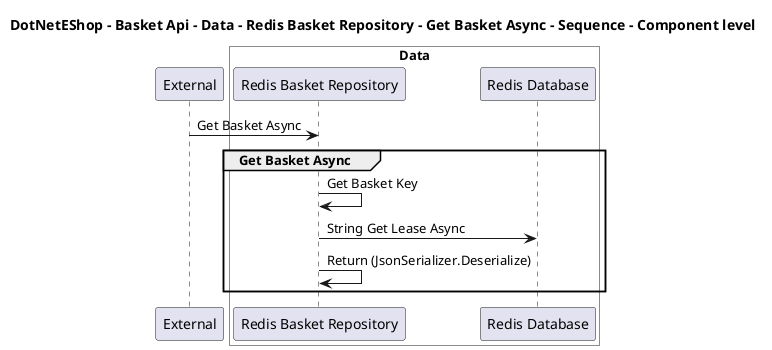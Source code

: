 @startuml

title DotNetEShop - Basket Api - Data - Redis Basket Repository - Get Basket Async - Sequence - Component level

participant "External" as C4InterFlow.SoftwareSystems.ExternalSystem

box "Basket Api" #White
    
box "Data" #White
    participant "Redis Basket Repository" as DotNetEShop.SoftwareSystems.BasketApi.Containers.Data.Components.RedisBasketRepository
    participant "Redis Database" as DotNetEShop.SoftwareSystems.BasketApi.Containers.Data.Components.RedisDatabase
end box

end box


C4InterFlow.SoftwareSystems.ExternalSystem -> DotNetEShop.SoftwareSystems.BasketApi.Containers.Data.Components.RedisBasketRepository : Get Basket Async
group Get Basket Async
DotNetEShop.SoftwareSystems.BasketApi.Containers.Data.Components.RedisBasketRepository -> DotNetEShop.SoftwareSystems.BasketApi.Containers.Data.Components.RedisBasketRepository : Get Basket Key
DotNetEShop.SoftwareSystems.BasketApi.Containers.Data.Components.RedisBasketRepository -> DotNetEShop.SoftwareSystems.BasketApi.Containers.Data.Components.RedisDatabase : String Get Lease Async
DotNetEShop.SoftwareSystems.BasketApi.Containers.Data.Components.RedisBasketRepository -> DotNetEShop.SoftwareSystems.BasketApi.Containers.Data.Components.RedisBasketRepository : Return (JsonSerializer.Deserialize)
end


@enduml
